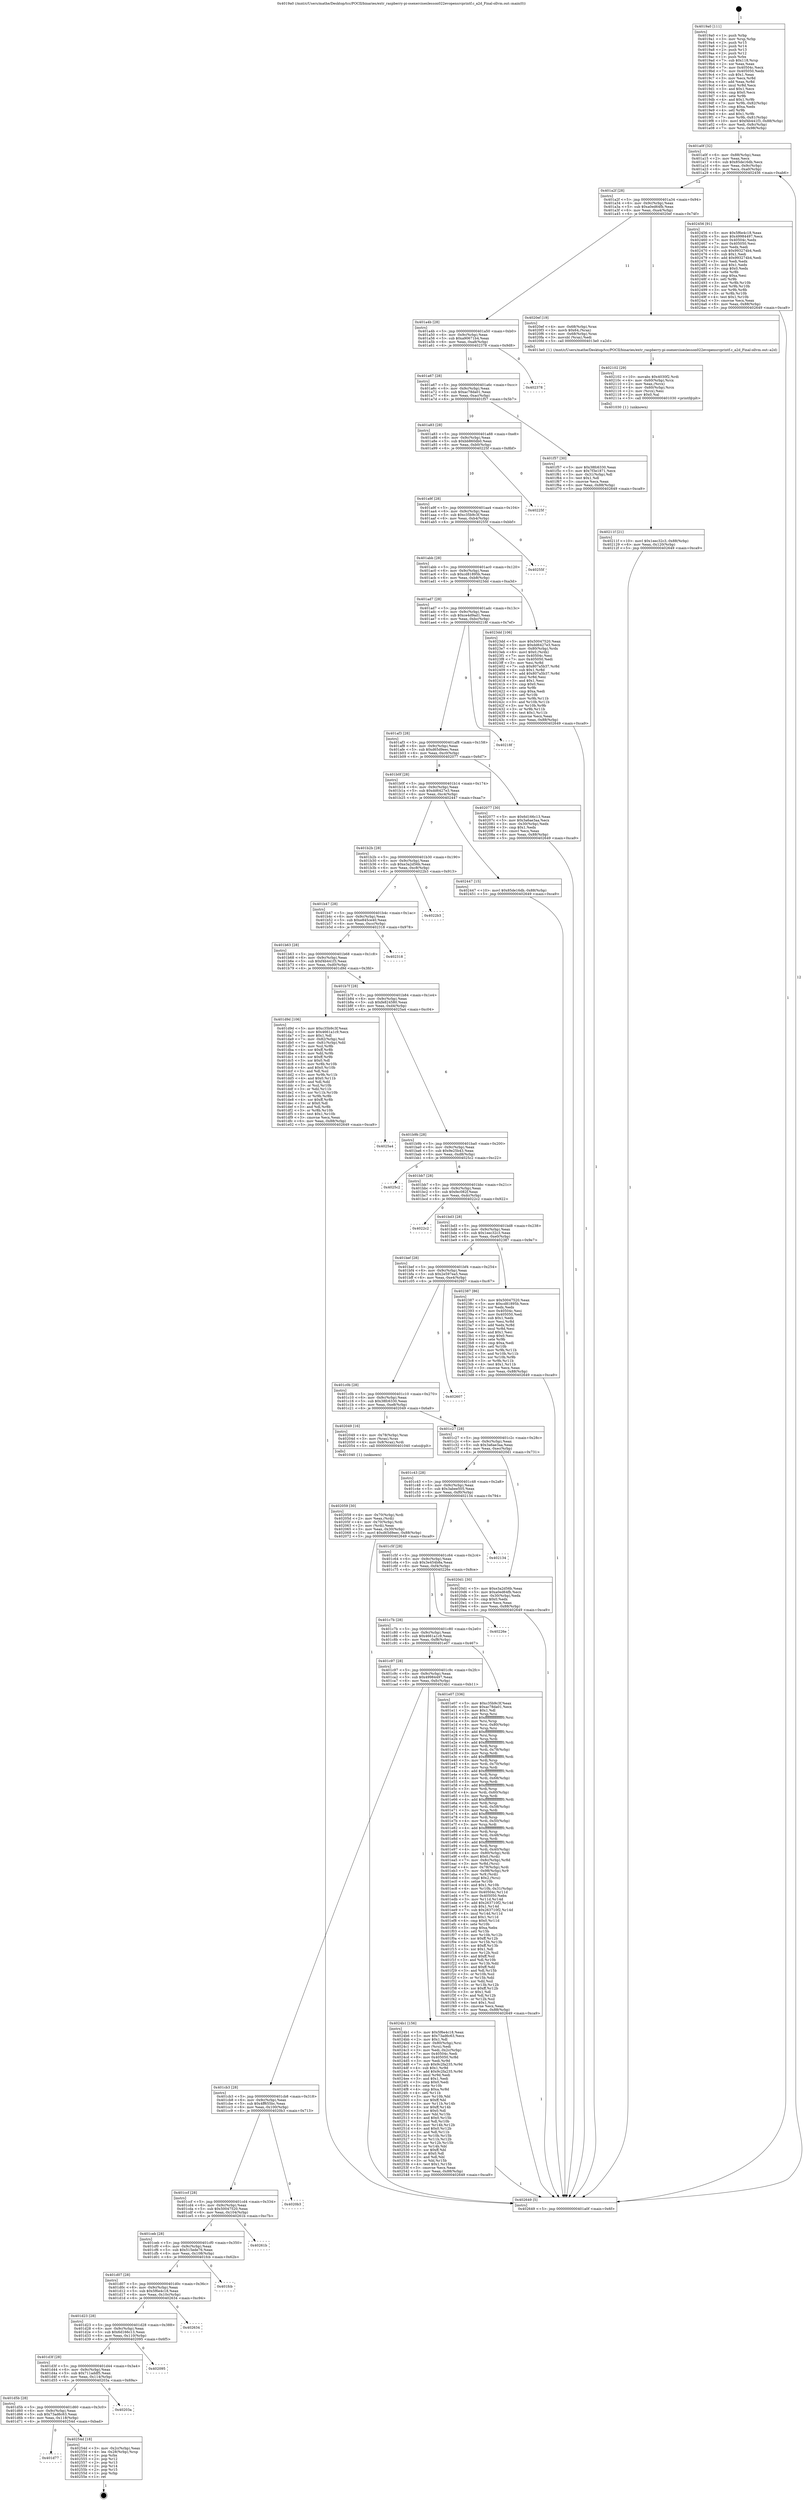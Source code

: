 digraph "0x4019a0" {
  label = "0x4019a0 (/mnt/c/Users/mathe/Desktop/tcc/POCII/binaries/extr_raspberry-pi-osexerciseslesson022evopensrcprintf.c_a2d_Final-ollvm.out::main(0))"
  labelloc = "t"
  node[shape=record]

  Entry [label="",width=0.3,height=0.3,shape=circle,fillcolor=black,style=filled]
  "0x401a0f" [label="{
     0x401a0f [32]\l
     | [instrs]\l
     &nbsp;&nbsp;0x401a0f \<+6\>: mov -0x88(%rbp),%eax\l
     &nbsp;&nbsp;0x401a15 \<+2\>: mov %eax,%ecx\l
     &nbsp;&nbsp;0x401a17 \<+6\>: sub $0x85de16db,%ecx\l
     &nbsp;&nbsp;0x401a1d \<+6\>: mov %eax,-0x9c(%rbp)\l
     &nbsp;&nbsp;0x401a23 \<+6\>: mov %ecx,-0xa0(%rbp)\l
     &nbsp;&nbsp;0x401a29 \<+6\>: je 0000000000402456 \<main+0xab6\>\l
  }"]
  "0x402456" [label="{
     0x402456 [91]\l
     | [instrs]\l
     &nbsp;&nbsp;0x402456 \<+5\>: mov $0x5f6e4c18,%eax\l
     &nbsp;&nbsp;0x40245b \<+5\>: mov $0x49984497,%ecx\l
     &nbsp;&nbsp;0x402460 \<+7\>: mov 0x40504c,%edx\l
     &nbsp;&nbsp;0x402467 \<+7\>: mov 0x405050,%esi\l
     &nbsp;&nbsp;0x40246e \<+2\>: mov %edx,%edi\l
     &nbsp;&nbsp;0x402470 \<+6\>: sub $0x993274b4,%edi\l
     &nbsp;&nbsp;0x402476 \<+3\>: sub $0x1,%edi\l
     &nbsp;&nbsp;0x402479 \<+6\>: add $0x993274b4,%edi\l
     &nbsp;&nbsp;0x40247f \<+3\>: imul %edi,%edx\l
     &nbsp;&nbsp;0x402482 \<+3\>: and $0x1,%edx\l
     &nbsp;&nbsp;0x402485 \<+3\>: cmp $0x0,%edx\l
     &nbsp;&nbsp;0x402488 \<+4\>: sete %r8b\l
     &nbsp;&nbsp;0x40248c \<+3\>: cmp $0xa,%esi\l
     &nbsp;&nbsp;0x40248f \<+4\>: setl %r9b\l
     &nbsp;&nbsp;0x402493 \<+3\>: mov %r8b,%r10b\l
     &nbsp;&nbsp;0x402496 \<+3\>: and %r9b,%r10b\l
     &nbsp;&nbsp;0x402499 \<+3\>: xor %r9b,%r8b\l
     &nbsp;&nbsp;0x40249c \<+3\>: or %r8b,%r10b\l
     &nbsp;&nbsp;0x40249f \<+4\>: test $0x1,%r10b\l
     &nbsp;&nbsp;0x4024a3 \<+3\>: cmovne %ecx,%eax\l
     &nbsp;&nbsp;0x4024a6 \<+6\>: mov %eax,-0x88(%rbp)\l
     &nbsp;&nbsp;0x4024ac \<+5\>: jmp 0000000000402649 \<main+0xca9\>\l
  }"]
  "0x401a2f" [label="{
     0x401a2f [28]\l
     | [instrs]\l
     &nbsp;&nbsp;0x401a2f \<+5\>: jmp 0000000000401a34 \<main+0x94\>\l
     &nbsp;&nbsp;0x401a34 \<+6\>: mov -0x9c(%rbp),%eax\l
     &nbsp;&nbsp;0x401a3a \<+5\>: sub $0xa0ed64fb,%eax\l
     &nbsp;&nbsp;0x401a3f \<+6\>: mov %eax,-0xa4(%rbp)\l
     &nbsp;&nbsp;0x401a45 \<+6\>: je 00000000004020ef \<main+0x74f\>\l
  }"]
  Exit [label="",width=0.3,height=0.3,shape=circle,fillcolor=black,style=filled,peripheries=2]
  "0x4020ef" [label="{
     0x4020ef [19]\l
     | [instrs]\l
     &nbsp;&nbsp;0x4020ef \<+4\>: mov -0x68(%rbp),%rax\l
     &nbsp;&nbsp;0x4020f3 \<+3\>: movb $0x64,(%rax)\l
     &nbsp;&nbsp;0x4020f6 \<+4\>: mov -0x68(%rbp),%rax\l
     &nbsp;&nbsp;0x4020fa \<+3\>: movsbl (%rax),%edi\l
     &nbsp;&nbsp;0x4020fd \<+5\>: call 00000000004013e0 \<a2d\>\l
     | [calls]\l
     &nbsp;&nbsp;0x4013e0 \{1\} (/mnt/c/Users/mathe/Desktop/tcc/POCII/binaries/extr_raspberry-pi-osexerciseslesson022evopensrcprintf.c_a2d_Final-ollvm.out::a2d)\l
  }"]
  "0x401a4b" [label="{
     0x401a4b [28]\l
     | [instrs]\l
     &nbsp;&nbsp;0x401a4b \<+5\>: jmp 0000000000401a50 \<main+0xb0\>\l
     &nbsp;&nbsp;0x401a50 \<+6\>: mov -0x9c(%rbp),%eax\l
     &nbsp;&nbsp;0x401a56 \<+5\>: sub $0xa90671b4,%eax\l
     &nbsp;&nbsp;0x401a5b \<+6\>: mov %eax,-0xa8(%rbp)\l
     &nbsp;&nbsp;0x401a61 \<+6\>: je 0000000000402378 \<main+0x9d8\>\l
  }"]
  "0x401d77" [label="{
     0x401d77\l
  }", style=dashed]
  "0x402378" [label="{
     0x402378\l
  }", style=dashed]
  "0x401a67" [label="{
     0x401a67 [28]\l
     | [instrs]\l
     &nbsp;&nbsp;0x401a67 \<+5\>: jmp 0000000000401a6c \<main+0xcc\>\l
     &nbsp;&nbsp;0x401a6c \<+6\>: mov -0x9c(%rbp),%eax\l
     &nbsp;&nbsp;0x401a72 \<+5\>: sub $0xac78da01,%eax\l
     &nbsp;&nbsp;0x401a77 \<+6\>: mov %eax,-0xac(%rbp)\l
     &nbsp;&nbsp;0x401a7d \<+6\>: je 0000000000401f57 \<main+0x5b7\>\l
  }"]
  "0x40254d" [label="{
     0x40254d [18]\l
     | [instrs]\l
     &nbsp;&nbsp;0x40254d \<+3\>: mov -0x2c(%rbp),%eax\l
     &nbsp;&nbsp;0x402550 \<+4\>: lea -0x28(%rbp),%rsp\l
     &nbsp;&nbsp;0x402554 \<+1\>: pop %rbx\l
     &nbsp;&nbsp;0x402555 \<+2\>: pop %r12\l
     &nbsp;&nbsp;0x402557 \<+2\>: pop %r13\l
     &nbsp;&nbsp;0x402559 \<+2\>: pop %r14\l
     &nbsp;&nbsp;0x40255b \<+2\>: pop %r15\l
     &nbsp;&nbsp;0x40255d \<+1\>: pop %rbp\l
     &nbsp;&nbsp;0x40255e \<+1\>: ret\l
  }"]
  "0x401f57" [label="{
     0x401f57 [30]\l
     | [instrs]\l
     &nbsp;&nbsp;0x401f57 \<+5\>: mov $0x38fc6330,%eax\l
     &nbsp;&nbsp;0x401f5c \<+5\>: mov $0x7f3e1871,%ecx\l
     &nbsp;&nbsp;0x401f61 \<+3\>: mov -0x31(%rbp),%dl\l
     &nbsp;&nbsp;0x401f64 \<+3\>: test $0x1,%dl\l
     &nbsp;&nbsp;0x401f67 \<+3\>: cmovne %ecx,%eax\l
     &nbsp;&nbsp;0x401f6a \<+6\>: mov %eax,-0x88(%rbp)\l
     &nbsp;&nbsp;0x401f70 \<+5\>: jmp 0000000000402649 \<main+0xca9\>\l
  }"]
  "0x401a83" [label="{
     0x401a83 [28]\l
     | [instrs]\l
     &nbsp;&nbsp;0x401a83 \<+5\>: jmp 0000000000401a88 \<main+0xe8\>\l
     &nbsp;&nbsp;0x401a88 \<+6\>: mov -0x9c(%rbp),%eax\l
     &nbsp;&nbsp;0x401a8e \<+5\>: sub $0xbb860db0,%eax\l
     &nbsp;&nbsp;0x401a93 \<+6\>: mov %eax,-0xb0(%rbp)\l
     &nbsp;&nbsp;0x401a99 \<+6\>: je 000000000040225f \<main+0x8bf\>\l
  }"]
  "0x401d5b" [label="{
     0x401d5b [28]\l
     | [instrs]\l
     &nbsp;&nbsp;0x401d5b \<+5\>: jmp 0000000000401d60 \<main+0x3c0\>\l
     &nbsp;&nbsp;0x401d60 \<+6\>: mov -0x9c(%rbp),%eax\l
     &nbsp;&nbsp;0x401d66 \<+5\>: sub $0x73ad6c63,%eax\l
     &nbsp;&nbsp;0x401d6b \<+6\>: mov %eax,-0x118(%rbp)\l
     &nbsp;&nbsp;0x401d71 \<+6\>: je 000000000040254d \<main+0xbad\>\l
  }"]
  "0x40225f" [label="{
     0x40225f\l
  }", style=dashed]
  "0x401a9f" [label="{
     0x401a9f [28]\l
     | [instrs]\l
     &nbsp;&nbsp;0x401a9f \<+5\>: jmp 0000000000401aa4 \<main+0x104\>\l
     &nbsp;&nbsp;0x401aa4 \<+6\>: mov -0x9c(%rbp),%eax\l
     &nbsp;&nbsp;0x401aaa \<+5\>: sub $0xc35b9c3f,%eax\l
     &nbsp;&nbsp;0x401aaf \<+6\>: mov %eax,-0xb4(%rbp)\l
     &nbsp;&nbsp;0x401ab5 \<+6\>: je 000000000040255f \<main+0xbbf\>\l
  }"]
  "0x40203a" [label="{
     0x40203a\l
  }", style=dashed]
  "0x40255f" [label="{
     0x40255f\l
  }", style=dashed]
  "0x401abb" [label="{
     0x401abb [28]\l
     | [instrs]\l
     &nbsp;&nbsp;0x401abb \<+5\>: jmp 0000000000401ac0 \<main+0x120\>\l
     &nbsp;&nbsp;0x401ac0 \<+6\>: mov -0x9c(%rbp),%eax\l
     &nbsp;&nbsp;0x401ac6 \<+5\>: sub $0xcd81895b,%eax\l
     &nbsp;&nbsp;0x401acb \<+6\>: mov %eax,-0xb8(%rbp)\l
     &nbsp;&nbsp;0x401ad1 \<+6\>: je 00000000004023dd \<main+0xa3d\>\l
  }"]
  "0x401d3f" [label="{
     0x401d3f [28]\l
     | [instrs]\l
     &nbsp;&nbsp;0x401d3f \<+5\>: jmp 0000000000401d44 \<main+0x3a4\>\l
     &nbsp;&nbsp;0x401d44 \<+6\>: mov -0x9c(%rbp),%eax\l
     &nbsp;&nbsp;0x401d4a \<+5\>: sub $0x711addf5,%eax\l
     &nbsp;&nbsp;0x401d4f \<+6\>: mov %eax,-0x114(%rbp)\l
     &nbsp;&nbsp;0x401d55 \<+6\>: je 000000000040203a \<main+0x69a\>\l
  }"]
  "0x4023dd" [label="{
     0x4023dd [106]\l
     | [instrs]\l
     &nbsp;&nbsp;0x4023dd \<+5\>: mov $0x50047520,%eax\l
     &nbsp;&nbsp;0x4023e2 \<+5\>: mov $0xdd6427e3,%ecx\l
     &nbsp;&nbsp;0x4023e7 \<+4\>: mov -0x80(%rbp),%rdx\l
     &nbsp;&nbsp;0x4023eb \<+6\>: movl $0x0,(%rdx)\l
     &nbsp;&nbsp;0x4023f1 \<+7\>: mov 0x40504c,%esi\l
     &nbsp;&nbsp;0x4023f8 \<+7\>: mov 0x405050,%edi\l
     &nbsp;&nbsp;0x4023ff \<+3\>: mov %esi,%r8d\l
     &nbsp;&nbsp;0x402402 \<+7\>: sub $0x807a5b37,%r8d\l
     &nbsp;&nbsp;0x402409 \<+4\>: sub $0x1,%r8d\l
     &nbsp;&nbsp;0x40240d \<+7\>: add $0x807a5b37,%r8d\l
     &nbsp;&nbsp;0x402414 \<+4\>: imul %r8d,%esi\l
     &nbsp;&nbsp;0x402418 \<+3\>: and $0x1,%esi\l
     &nbsp;&nbsp;0x40241b \<+3\>: cmp $0x0,%esi\l
     &nbsp;&nbsp;0x40241e \<+4\>: sete %r9b\l
     &nbsp;&nbsp;0x402422 \<+3\>: cmp $0xa,%edi\l
     &nbsp;&nbsp;0x402425 \<+4\>: setl %r10b\l
     &nbsp;&nbsp;0x402429 \<+3\>: mov %r9b,%r11b\l
     &nbsp;&nbsp;0x40242c \<+3\>: and %r10b,%r11b\l
     &nbsp;&nbsp;0x40242f \<+3\>: xor %r10b,%r9b\l
     &nbsp;&nbsp;0x402432 \<+3\>: or %r9b,%r11b\l
     &nbsp;&nbsp;0x402435 \<+4\>: test $0x1,%r11b\l
     &nbsp;&nbsp;0x402439 \<+3\>: cmovne %ecx,%eax\l
     &nbsp;&nbsp;0x40243c \<+6\>: mov %eax,-0x88(%rbp)\l
     &nbsp;&nbsp;0x402442 \<+5\>: jmp 0000000000402649 \<main+0xca9\>\l
  }"]
  "0x401ad7" [label="{
     0x401ad7 [28]\l
     | [instrs]\l
     &nbsp;&nbsp;0x401ad7 \<+5\>: jmp 0000000000401adc \<main+0x13c\>\l
     &nbsp;&nbsp;0x401adc \<+6\>: mov -0x9c(%rbp),%eax\l
     &nbsp;&nbsp;0x401ae2 \<+5\>: sub $0xce4d9ad1,%eax\l
     &nbsp;&nbsp;0x401ae7 \<+6\>: mov %eax,-0xbc(%rbp)\l
     &nbsp;&nbsp;0x401aed \<+6\>: je 000000000040218f \<main+0x7ef\>\l
  }"]
  "0x402095" [label="{
     0x402095\l
  }", style=dashed]
  "0x40218f" [label="{
     0x40218f\l
  }", style=dashed]
  "0x401af3" [label="{
     0x401af3 [28]\l
     | [instrs]\l
     &nbsp;&nbsp;0x401af3 \<+5\>: jmp 0000000000401af8 \<main+0x158\>\l
     &nbsp;&nbsp;0x401af8 \<+6\>: mov -0x9c(%rbp),%eax\l
     &nbsp;&nbsp;0x401afe \<+5\>: sub $0xd65d9eec,%eax\l
     &nbsp;&nbsp;0x401b03 \<+6\>: mov %eax,-0xc0(%rbp)\l
     &nbsp;&nbsp;0x401b09 \<+6\>: je 0000000000402077 \<main+0x6d7\>\l
  }"]
  "0x401d23" [label="{
     0x401d23 [28]\l
     | [instrs]\l
     &nbsp;&nbsp;0x401d23 \<+5\>: jmp 0000000000401d28 \<main+0x388\>\l
     &nbsp;&nbsp;0x401d28 \<+6\>: mov -0x9c(%rbp),%eax\l
     &nbsp;&nbsp;0x401d2e \<+5\>: sub $0x6d166c13,%eax\l
     &nbsp;&nbsp;0x401d33 \<+6\>: mov %eax,-0x110(%rbp)\l
     &nbsp;&nbsp;0x401d39 \<+6\>: je 0000000000402095 \<main+0x6f5\>\l
  }"]
  "0x402077" [label="{
     0x402077 [30]\l
     | [instrs]\l
     &nbsp;&nbsp;0x402077 \<+5\>: mov $0x6d166c13,%eax\l
     &nbsp;&nbsp;0x40207c \<+5\>: mov $0x3a6ae3aa,%ecx\l
     &nbsp;&nbsp;0x402081 \<+3\>: mov -0x30(%rbp),%edx\l
     &nbsp;&nbsp;0x402084 \<+3\>: cmp $0x1,%edx\l
     &nbsp;&nbsp;0x402087 \<+3\>: cmovl %ecx,%eax\l
     &nbsp;&nbsp;0x40208a \<+6\>: mov %eax,-0x88(%rbp)\l
     &nbsp;&nbsp;0x402090 \<+5\>: jmp 0000000000402649 \<main+0xca9\>\l
  }"]
  "0x401b0f" [label="{
     0x401b0f [28]\l
     | [instrs]\l
     &nbsp;&nbsp;0x401b0f \<+5\>: jmp 0000000000401b14 \<main+0x174\>\l
     &nbsp;&nbsp;0x401b14 \<+6\>: mov -0x9c(%rbp),%eax\l
     &nbsp;&nbsp;0x401b1a \<+5\>: sub $0xdd6427e3,%eax\l
     &nbsp;&nbsp;0x401b1f \<+6\>: mov %eax,-0xc4(%rbp)\l
     &nbsp;&nbsp;0x401b25 \<+6\>: je 0000000000402447 \<main+0xaa7\>\l
  }"]
  "0x402634" [label="{
     0x402634\l
  }", style=dashed]
  "0x402447" [label="{
     0x402447 [15]\l
     | [instrs]\l
     &nbsp;&nbsp;0x402447 \<+10\>: movl $0x85de16db,-0x88(%rbp)\l
     &nbsp;&nbsp;0x402451 \<+5\>: jmp 0000000000402649 \<main+0xca9\>\l
  }"]
  "0x401b2b" [label="{
     0x401b2b [28]\l
     | [instrs]\l
     &nbsp;&nbsp;0x401b2b \<+5\>: jmp 0000000000401b30 \<main+0x190\>\l
     &nbsp;&nbsp;0x401b30 \<+6\>: mov -0x9c(%rbp),%eax\l
     &nbsp;&nbsp;0x401b36 \<+5\>: sub $0xe3a2d56b,%eax\l
     &nbsp;&nbsp;0x401b3b \<+6\>: mov %eax,-0xc8(%rbp)\l
     &nbsp;&nbsp;0x401b41 \<+6\>: je 00000000004022b3 \<main+0x913\>\l
  }"]
  "0x401d07" [label="{
     0x401d07 [28]\l
     | [instrs]\l
     &nbsp;&nbsp;0x401d07 \<+5\>: jmp 0000000000401d0c \<main+0x36c\>\l
     &nbsp;&nbsp;0x401d0c \<+6\>: mov -0x9c(%rbp),%eax\l
     &nbsp;&nbsp;0x401d12 \<+5\>: sub $0x5f6e4c18,%eax\l
     &nbsp;&nbsp;0x401d17 \<+6\>: mov %eax,-0x10c(%rbp)\l
     &nbsp;&nbsp;0x401d1d \<+6\>: je 0000000000402634 \<main+0xc94\>\l
  }"]
  "0x4022b3" [label="{
     0x4022b3\l
  }", style=dashed]
  "0x401b47" [label="{
     0x401b47 [28]\l
     | [instrs]\l
     &nbsp;&nbsp;0x401b47 \<+5\>: jmp 0000000000401b4c \<main+0x1ac\>\l
     &nbsp;&nbsp;0x401b4c \<+6\>: mov -0x9c(%rbp),%eax\l
     &nbsp;&nbsp;0x401b52 \<+5\>: sub $0xe845ce40,%eax\l
     &nbsp;&nbsp;0x401b57 \<+6\>: mov %eax,-0xcc(%rbp)\l
     &nbsp;&nbsp;0x401b5d \<+6\>: je 0000000000402318 \<main+0x978\>\l
  }"]
  "0x401fcb" [label="{
     0x401fcb\l
  }", style=dashed]
  "0x402318" [label="{
     0x402318\l
  }", style=dashed]
  "0x401b63" [label="{
     0x401b63 [28]\l
     | [instrs]\l
     &nbsp;&nbsp;0x401b63 \<+5\>: jmp 0000000000401b68 \<main+0x1c8\>\l
     &nbsp;&nbsp;0x401b68 \<+6\>: mov -0x9c(%rbp),%eax\l
     &nbsp;&nbsp;0x401b6e \<+5\>: sub $0xf4b441f3,%eax\l
     &nbsp;&nbsp;0x401b73 \<+6\>: mov %eax,-0xd0(%rbp)\l
     &nbsp;&nbsp;0x401b79 \<+6\>: je 0000000000401d9d \<main+0x3fd\>\l
  }"]
  "0x401ceb" [label="{
     0x401ceb [28]\l
     | [instrs]\l
     &nbsp;&nbsp;0x401ceb \<+5\>: jmp 0000000000401cf0 \<main+0x350\>\l
     &nbsp;&nbsp;0x401cf0 \<+6\>: mov -0x9c(%rbp),%eax\l
     &nbsp;&nbsp;0x401cf6 \<+5\>: sub $0x515ede76,%eax\l
     &nbsp;&nbsp;0x401cfb \<+6\>: mov %eax,-0x108(%rbp)\l
     &nbsp;&nbsp;0x401d01 \<+6\>: je 0000000000401fcb \<main+0x62b\>\l
  }"]
  "0x401d9d" [label="{
     0x401d9d [106]\l
     | [instrs]\l
     &nbsp;&nbsp;0x401d9d \<+5\>: mov $0xc35b9c3f,%eax\l
     &nbsp;&nbsp;0x401da2 \<+5\>: mov $0x4661a1c9,%ecx\l
     &nbsp;&nbsp;0x401da7 \<+2\>: mov $0x1,%dl\l
     &nbsp;&nbsp;0x401da9 \<+7\>: mov -0x82(%rbp),%sil\l
     &nbsp;&nbsp;0x401db0 \<+7\>: mov -0x81(%rbp),%dil\l
     &nbsp;&nbsp;0x401db7 \<+3\>: mov %sil,%r8b\l
     &nbsp;&nbsp;0x401dba \<+4\>: xor $0xff,%r8b\l
     &nbsp;&nbsp;0x401dbe \<+3\>: mov %dil,%r9b\l
     &nbsp;&nbsp;0x401dc1 \<+4\>: xor $0xff,%r9b\l
     &nbsp;&nbsp;0x401dc5 \<+3\>: xor $0x0,%dl\l
     &nbsp;&nbsp;0x401dc8 \<+3\>: mov %r8b,%r10b\l
     &nbsp;&nbsp;0x401dcb \<+4\>: and $0x0,%r10b\l
     &nbsp;&nbsp;0x401dcf \<+3\>: and %dl,%sil\l
     &nbsp;&nbsp;0x401dd2 \<+3\>: mov %r9b,%r11b\l
     &nbsp;&nbsp;0x401dd5 \<+4\>: and $0x0,%r11b\l
     &nbsp;&nbsp;0x401dd9 \<+3\>: and %dl,%dil\l
     &nbsp;&nbsp;0x401ddc \<+3\>: or %sil,%r10b\l
     &nbsp;&nbsp;0x401ddf \<+3\>: or %dil,%r11b\l
     &nbsp;&nbsp;0x401de2 \<+3\>: xor %r11b,%r10b\l
     &nbsp;&nbsp;0x401de5 \<+3\>: or %r9b,%r8b\l
     &nbsp;&nbsp;0x401de8 \<+4\>: xor $0xff,%r8b\l
     &nbsp;&nbsp;0x401dec \<+3\>: or $0x0,%dl\l
     &nbsp;&nbsp;0x401def \<+3\>: and %dl,%r8b\l
     &nbsp;&nbsp;0x401df2 \<+3\>: or %r8b,%r10b\l
     &nbsp;&nbsp;0x401df5 \<+4\>: test $0x1,%r10b\l
     &nbsp;&nbsp;0x401df9 \<+3\>: cmovne %ecx,%eax\l
     &nbsp;&nbsp;0x401dfc \<+6\>: mov %eax,-0x88(%rbp)\l
     &nbsp;&nbsp;0x401e02 \<+5\>: jmp 0000000000402649 \<main+0xca9\>\l
  }"]
  "0x401b7f" [label="{
     0x401b7f [28]\l
     | [instrs]\l
     &nbsp;&nbsp;0x401b7f \<+5\>: jmp 0000000000401b84 \<main+0x1e4\>\l
     &nbsp;&nbsp;0x401b84 \<+6\>: mov -0x9c(%rbp),%eax\l
     &nbsp;&nbsp;0x401b8a \<+5\>: sub $0xfe824580,%eax\l
     &nbsp;&nbsp;0x401b8f \<+6\>: mov %eax,-0xd4(%rbp)\l
     &nbsp;&nbsp;0x401b95 \<+6\>: je 00000000004025a4 \<main+0xc04\>\l
  }"]
  "0x402649" [label="{
     0x402649 [5]\l
     | [instrs]\l
     &nbsp;&nbsp;0x402649 \<+5\>: jmp 0000000000401a0f \<main+0x6f\>\l
  }"]
  "0x4019a0" [label="{
     0x4019a0 [111]\l
     | [instrs]\l
     &nbsp;&nbsp;0x4019a0 \<+1\>: push %rbp\l
     &nbsp;&nbsp;0x4019a1 \<+3\>: mov %rsp,%rbp\l
     &nbsp;&nbsp;0x4019a4 \<+2\>: push %r15\l
     &nbsp;&nbsp;0x4019a6 \<+2\>: push %r14\l
     &nbsp;&nbsp;0x4019a8 \<+2\>: push %r13\l
     &nbsp;&nbsp;0x4019aa \<+2\>: push %r12\l
     &nbsp;&nbsp;0x4019ac \<+1\>: push %rbx\l
     &nbsp;&nbsp;0x4019ad \<+7\>: sub $0x118,%rsp\l
     &nbsp;&nbsp;0x4019b4 \<+2\>: xor %eax,%eax\l
     &nbsp;&nbsp;0x4019b6 \<+7\>: mov 0x40504c,%ecx\l
     &nbsp;&nbsp;0x4019bd \<+7\>: mov 0x405050,%edx\l
     &nbsp;&nbsp;0x4019c4 \<+3\>: sub $0x1,%eax\l
     &nbsp;&nbsp;0x4019c7 \<+3\>: mov %ecx,%r8d\l
     &nbsp;&nbsp;0x4019ca \<+3\>: add %eax,%r8d\l
     &nbsp;&nbsp;0x4019cd \<+4\>: imul %r8d,%ecx\l
     &nbsp;&nbsp;0x4019d1 \<+3\>: and $0x1,%ecx\l
     &nbsp;&nbsp;0x4019d4 \<+3\>: cmp $0x0,%ecx\l
     &nbsp;&nbsp;0x4019d7 \<+4\>: sete %r9b\l
     &nbsp;&nbsp;0x4019db \<+4\>: and $0x1,%r9b\l
     &nbsp;&nbsp;0x4019df \<+7\>: mov %r9b,-0x82(%rbp)\l
     &nbsp;&nbsp;0x4019e6 \<+3\>: cmp $0xa,%edx\l
     &nbsp;&nbsp;0x4019e9 \<+4\>: setl %r9b\l
     &nbsp;&nbsp;0x4019ed \<+4\>: and $0x1,%r9b\l
     &nbsp;&nbsp;0x4019f1 \<+7\>: mov %r9b,-0x81(%rbp)\l
     &nbsp;&nbsp;0x4019f8 \<+10\>: movl $0xf4b441f3,-0x88(%rbp)\l
     &nbsp;&nbsp;0x401a02 \<+6\>: mov %edi,-0x8c(%rbp)\l
     &nbsp;&nbsp;0x401a08 \<+7\>: mov %rsi,-0x98(%rbp)\l
  }"]
  "0x40261b" [label="{
     0x40261b\l
  }", style=dashed]
  "0x4025a4" [label="{
     0x4025a4\l
  }", style=dashed]
  "0x401b9b" [label="{
     0x401b9b [28]\l
     | [instrs]\l
     &nbsp;&nbsp;0x401b9b \<+5\>: jmp 0000000000401ba0 \<main+0x200\>\l
     &nbsp;&nbsp;0x401ba0 \<+6\>: mov -0x9c(%rbp),%eax\l
     &nbsp;&nbsp;0x401ba6 \<+5\>: sub $0x9e25b43,%eax\l
     &nbsp;&nbsp;0x401bab \<+6\>: mov %eax,-0xd8(%rbp)\l
     &nbsp;&nbsp;0x401bb1 \<+6\>: je 00000000004025c2 \<main+0xc22\>\l
  }"]
  "0x401ccf" [label="{
     0x401ccf [28]\l
     | [instrs]\l
     &nbsp;&nbsp;0x401ccf \<+5\>: jmp 0000000000401cd4 \<main+0x334\>\l
     &nbsp;&nbsp;0x401cd4 \<+6\>: mov -0x9c(%rbp),%eax\l
     &nbsp;&nbsp;0x401cda \<+5\>: sub $0x50047520,%eax\l
     &nbsp;&nbsp;0x401cdf \<+6\>: mov %eax,-0x104(%rbp)\l
     &nbsp;&nbsp;0x401ce5 \<+6\>: je 000000000040261b \<main+0xc7b\>\l
  }"]
  "0x4025c2" [label="{
     0x4025c2\l
  }", style=dashed]
  "0x401bb7" [label="{
     0x401bb7 [28]\l
     | [instrs]\l
     &nbsp;&nbsp;0x401bb7 \<+5\>: jmp 0000000000401bbc \<main+0x21c\>\l
     &nbsp;&nbsp;0x401bbc \<+6\>: mov -0x9c(%rbp),%eax\l
     &nbsp;&nbsp;0x401bc2 \<+5\>: sub $0xfec082f,%eax\l
     &nbsp;&nbsp;0x401bc7 \<+6\>: mov %eax,-0xdc(%rbp)\l
     &nbsp;&nbsp;0x401bcd \<+6\>: je 00000000004022c2 \<main+0x922\>\l
  }"]
  "0x4020b3" [label="{
     0x4020b3\l
  }", style=dashed]
  "0x4022c2" [label="{
     0x4022c2\l
  }", style=dashed]
  "0x401bd3" [label="{
     0x401bd3 [28]\l
     | [instrs]\l
     &nbsp;&nbsp;0x401bd3 \<+5\>: jmp 0000000000401bd8 \<main+0x238\>\l
     &nbsp;&nbsp;0x401bd8 \<+6\>: mov -0x9c(%rbp),%eax\l
     &nbsp;&nbsp;0x401bde \<+5\>: sub $0x1eec32c3,%eax\l
     &nbsp;&nbsp;0x401be3 \<+6\>: mov %eax,-0xe0(%rbp)\l
     &nbsp;&nbsp;0x401be9 \<+6\>: je 0000000000402387 \<main+0x9e7\>\l
  }"]
  "0x401cb3" [label="{
     0x401cb3 [28]\l
     | [instrs]\l
     &nbsp;&nbsp;0x401cb3 \<+5\>: jmp 0000000000401cb8 \<main+0x318\>\l
     &nbsp;&nbsp;0x401cb8 \<+6\>: mov -0x9c(%rbp),%eax\l
     &nbsp;&nbsp;0x401cbe \<+5\>: sub $0x4ff655bc,%eax\l
     &nbsp;&nbsp;0x401cc3 \<+6\>: mov %eax,-0x100(%rbp)\l
     &nbsp;&nbsp;0x401cc9 \<+6\>: je 00000000004020b3 \<main+0x713\>\l
  }"]
  "0x402387" [label="{
     0x402387 [86]\l
     | [instrs]\l
     &nbsp;&nbsp;0x402387 \<+5\>: mov $0x50047520,%eax\l
     &nbsp;&nbsp;0x40238c \<+5\>: mov $0xcd81895b,%ecx\l
     &nbsp;&nbsp;0x402391 \<+2\>: xor %edx,%edx\l
     &nbsp;&nbsp;0x402393 \<+7\>: mov 0x40504c,%esi\l
     &nbsp;&nbsp;0x40239a \<+7\>: mov 0x405050,%edi\l
     &nbsp;&nbsp;0x4023a1 \<+3\>: sub $0x1,%edx\l
     &nbsp;&nbsp;0x4023a4 \<+3\>: mov %esi,%r8d\l
     &nbsp;&nbsp;0x4023a7 \<+3\>: add %edx,%r8d\l
     &nbsp;&nbsp;0x4023aa \<+4\>: imul %r8d,%esi\l
     &nbsp;&nbsp;0x4023ae \<+3\>: and $0x1,%esi\l
     &nbsp;&nbsp;0x4023b1 \<+3\>: cmp $0x0,%esi\l
     &nbsp;&nbsp;0x4023b4 \<+4\>: sete %r9b\l
     &nbsp;&nbsp;0x4023b8 \<+3\>: cmp $0xa,%edi\l
     &nbsp;&nbsp;0x4023bb \<+4\>: setl %r10b\l
     &nbsp;&nbsp;0x4023bf \<+3\>: mov %r9b,%r11b\l
     &nbsp;&nbsp;0x4023c2 \<+3\>: and %r10b,%r11b\l
     &nbsp;&nbsp;0x4023c5 \<+3\>: xor %r10b,%r9b\l
     &nbsp;&nbsp;0x4023c8 \<+3\>: or %r9b,%r11b\l
     &nbsp;&nbsp;0x4023cb \<+4\>: test $0x1,%r11b\l
     &nbsp;&nbsp;0x4023cf \<+3\>: cmovne %ecx,%eax\l
     &nbsp;&nbsp;0x4023d2 \<+6\>: mov %eax,-0x88(%rbp)\l
     &nbsp;&nbsp;0x4023d8 \<+5\>: jmp 0000000000402649 \<main+0xca9\>\l
  }"]
  "0x401bef" [label="{
     0x401bef [28]\l
     | [instrs]\l
     &nbsp;&nbsp;0x401bef \<+5\>: jmp 0000000000401bf4 \<main+0x254\>\l
     &nbsp;&nbsp;0x401bf4 \<+6\>: mov -0x9c(%rbp),%eax\l
     &nbsp;&nbsp;0x401bfa \<+5\>: sub $0x2e597ea5,%eax\l
     &nbsp;&nbsp;0x401bff \<+6\>: mov %eax,-0xe4(%rbp)\l
     &nbsp;&nbsp;0x401c05 \<+6\>: je 0000000000402607 \<main+0xc67\>\l
  }"]
  "0x4024b1" [label="{
     0x4024b1 [156]\l
     | [instrs]\l
     &nbsp;&nbsp;0x4024b1 \<+5\>: mov $0x5f6e4c18,%eax\l
     &nbsp;&nbsp;0x4024b6 \<+5\>: mov $0x73ad6c63,%ecx\l
     &nbsp;&nbsp;0x4024bb \<+2\>: mov $0x1,%dl\l
     &nbsp;&nbsp;0x4024bd \<+4\>: mov -0x80(%rbp),%rsi\l
     &nbsp;&nbsp;0x4024c1 \<+2\>: mov (%rsi),%edi\l
     &nbsp;&nbsp;0x4024c3 \<+3\>: mov %edi,-0x2c(%rbp)\l
     &nbsp;&nbsp;0x4024c6 \<+7\>: mov 0x40504c,%edi\l
     &nbsp;&nbsp;0x4024cd \<+8\>: mov 0x405050,%r8d\l
     &nbsp;&nbsp;0x4024d5 \<+3\>: mov %edi,%r9d\l
     &nbsp;&nbsp;0x4024d8 \<+7\>: sub $0x9c2fa235,%r9d\l
     &nbsp;&nbsp;0x4024df \<+4\>: sub $0x1,%r9d\l
     &nbsp;&nbsp;0x4024e3 \<+7\>: add $0x9c2fa235,%r9d\l
     &nbsp;&nbsp;0x4024ea \<+4\>: imul %r9d,%edi\l
     &nbsp;&nbsp;0x4024ee \<+3\>: and $0x1,%edi\l
     &nbsp;&nbsp;0x4024f1 \<+3\>: cmp $0x0,%edi\l
     &nbsp;&nbsp;0x4024f4 \<+4\>: sete %r10b\l
     &nbsp;&nbsp;0x4024f8 \<+4\>: cmp $0xa,%r8d\l
     &nbsp;&nbsp;0x4024fc \<+4\>: setl %r11b\l
     &nbsp;&nbsp;0x402500 \<+3\>: mov %r10b,%bl\l
     &nbsp;&nbsp;0x402503 \<+3\>: xor $0xff,%bl\l
     &nbsp;&nbsp;0x402506 \<+3\>: mov %r11b,%r14b\l
     &nbsp;&nbsp;0x402509 \<+4\>: xor $0xff,%r14b\l
     &nbsp;&nbsp;0x40250d \<+3\>: xor $0x0,%dl\l
     &nbsp;&nbsp;0x402510 \<+3\>: mov %bl,%r15b\l
     &nbsp;&nbsp;0x402513 \<+4\>: and $0x0,%r15b\l
     &nbsp;&nbsp;0x402517 \<+3\>: and %dl,%r10b\l
     &nbsp;&nbsp;0x40251a \<+3\>: mov %r14b,%r12b\l
     &nbsp;&nbsp;0x40251d \<+4\>: and $0x0,%r12b\l
     &nbsp;&nbsp;0x402521 \<+3\>: and %dl,%r11b\l
     &nbsp;&nbsp;0x402524 \<+3\>: or %r10b,%r15b\l
     &nbsp;&nbsp;0x402527 \<+3\>: or %r11b,%r12b\l
     &nbsp;&nbsp;0x40252a \<+3\>: xor %r12b,%r15b\l
     &nbsp;&nbsp;0x40252d \<+3\>: or %r14b,%bl\l
     &nbsp;&nbsp;0x402530 \<+3\>: xor $0xff,%bl\l
     &nbsp;&nbsp;0x402533 \<+3\>: or $0x0,%dl\l
     &nbsp;&nbsp;0x402536 \<+2\>: and %dl,%bl\l
     &nbsp;&nbsp;0x402538 \<+3\>: or %bl,%r15b\l
     &nbsp;&nbsp;0x40253b \<+4\>: test $0x1,%r15b\l
     &nbsp;&nbsp;0x40253f \<+3\>: cmovne %ecx,%eax\l
     &nbsp;&nbsp;0x402542 \<+6\>: mov %eax,-0x88(%rbp)\l
     &nbsp;&nbsp;0x402548 \<+5\>: jmp 0000000000402649 \<main+0xca9\>\l
  }"]
  "0x402607" [label="{
     0x402607\l
  }", style=dashed]
  "0x401c0b" [label="{
     0x401c0b [28]\l
     | [instrs]\l
     &nbsp;&nbsp;0x401c0b \<+5\>: jmp 0000000000401c10 \<main+0x270\>\l
     &nbsp;&nbsp;0x401c10 \<+6\>: mov -0x9c(%rbp),%eax\l
     &nbsp;&nbsp;0x401c16 \<+5\>: sub $0x38fc6330,%eax\l
     &nbsp;&nbsp;0x401c1b \<+6\>: mov %eax,-0xe8(%rbp)\l
     &nbsp;&nbsp;0x401c21 \<+6\>: je 0000000000402049 \<main+0x6a9\>\l
  }"]
  "0x40211f" [label="{
     0x40211f [21]\l
     | [instrs]\l
     &nbsp;&nbsp;0x40211f \<+10\>: movl $0x1eec32c3,-0x88(%rbp)\l
     &nbsp;&nbsp;0x402129 \<+6\>: mov %eax,-0x120(%rbp)\l
     &nbsp;&nbsp;0x40212f \<+5\>: jmp 0000000000402649 \<main+0xca9\>\l
  }"]
  "0x402049" [label="{
     0x402049 [16]\l
     | [instrs]\l
     &nbsp;&nbsp;0x402049 \<+4\>: mov -0x78(%rbp),%rax\l
     &nbsp;&nbsp;0x40204d \<+3\>: mov (%rax),%rax\l
     &nbsp;&nbsp;0x402050 \<+4\>: mov 0x8(%rax),%rdi\l
     &nbsp;&nbsp;0x402054 \<+5\>: call 0000000000401040 \<atoi@plt\>\l
     | [calls]\l
     &nbsp;&nbsp;0x401040 \{1\} (unknown)\l
  }"]
  "0x401c27" [label="{
     0x401c27 [28]\l
     | [instrs]\l
     &nbsp;&nbsp;0x401c27 \<+5\>: jmp 0000000000401c2c \<main+0x28c\>\l
     &nbsp;&nbsp;0x401c2c \<+6\>: mov -0x9c(%rbp),%eax\l
     &nbsp;&nbsp;0x401c32 \<+5\>: sub $0x3a6ae3aa,%eax\l
     &nbsp;&nbsp;0x401c37 \<+6\>: mov %eax,-0xec(%rbp)\l
     &nbsp;&nbsp;0x401c3d \<+6\>: je 00000000004020d1 \<main+0x731\>\l
  }"]
  "0x402102" [label="{
     0x402102 [29]\l
     | [instrs]\l
     &nbsp;&nbsp;0x402102 \<+10\>: movabs $0x4030f2,%rdi\l
     &nbsp;&nbsp;0x40210c \<+4\>: mov -0x60(%rbp),%rcx\l
     &nbsp;&nbsp;0x402110 \<+2\>: mov %eax,(%rcx)\l
     &nbsp;&nbsp;0x402112 \<+4\>: mov -0x60(%rbp),%rcx\l
     &nbsp;&nbsp;0x402116 \<+2\>: mov (%rcx),%esi\l
     &nbsp;&nbsp;0x402118 \<+2\>: mov $0x0,%al\l
     &nbsp;&nbsp;0x40211a \<+5\>: call 0000000000401030 \<printf@plt\>\l
     | [calls]\l
     &nbsp;&nbsp;0x401030 \{1\} (unknown)\l
  }"]
  "0x4020d1" [label="{
     0x4020d1 [30]\l
     | [instrs]\l
     &nbsp;&nbsp;0x4020d1 \<+5\>: mov $0xe3a2d56b,%eax\l
     &nbsp;&nbsp;0x4020d6 \<+5\>: mov $0xa0ed64fb,%ecx\l
     &nbsp;&nbsp;0x4020db \<+3\>: mov -0x30(%rbp),%edx\l
     &nbsp;&nbsp;0x4020de \<+3\>: cmp $0x0,%edx\l
     &nbsp;&nbsp;0x4020e1 \<+3\>: cmove %ecx,%eax\l
     &nbsp;&nbsp;0x4020e4 \<+6\>: mov %eax,-0x88(%rbp)\l
     &nbsp;&nbsp;0x4020ea \<+5\>: jmp 0000000000402649 \<main+0xca9\>\l
  }"]
  "0x401c43" [label="{
     0x401c43 [28]\l
     | [instrs]\l
     &nbsp;&nbsp;0x401c43 \<+5\>: jmp 0000000000401c48 \<main+0x2a8\>\l
     &nbsp;&nbsp;0x401c48 \<+6\>: mov -0x9c(%rbp),%eax\l
     &nbsp;&nbsp;0x401c4e \<+5\>: sub $0x3abee505,%eax\l
     &nbsp;&nbsp;0x401c53 \<+6\>: mov %eax,-0xf0(%rbp)\l
     &nbsp;&nbsp;0x401c59 \<+6\>: je 0000000000402134 \<main+0x794\>\l
  }"]
  "0x402059" [label="{
     0x402059 [30]\l
     | [instrs]\l
     &nbsp;&nbsp;0x402059 \<+4\>: mov -0x70(%rbp),%rdi\l
     &nbsp;&nbsp;0x40205d \<+2\>: mov %eax,(%rdi)\l
     &nbsp;&nbsp;0x40205f \<+4\>: mov -0x70(%rbp),%rdi\l
     &nbsp;&nbsp;0x402063 \<+2\>: mov (%rdi),%eax\l
     &nbsp;&nbsp;0x402065 \<+3\>: mov %eax,-0x30(%rbp)\l
     &nbsp;&nbsp;0x402068 \<+10\>: movl $0xd65d9eec,-0x88(%rbp)\l
     &nbsp;&nbsp;0x402072 \<+5\>: jmp 0000000000402649 \<main+0xca9\>\l
  }"]
  "0x402134" [label="{
     0x402134\l
  }", style=dashed]
  "0x401c5f" [label="{
     0x401c5f [28]\l
     | [instrs]\l
     &nbsp;&nbsp;0x401c5f \<+5\>: jmp 0000000000401c64 \<main+0x2c4\>\l
     &nbsp;&nbsp;0x401c64 \<+6\>: mov -0x9c(%rbp),%eax\l
     &nbsp;&nbsp;0x401c6a \<+5\>: sub $0x3e454b8a,%eax\l
     &nbsp;&nbsp;0x401c6f \<+6\>: mov %eax,-0xf4(%rbp)\l
     &nbsp;&nbsp;0x401c75 \<+6\>: je 000000000040226e \<main+0x8ce\>\l
  }"]
  "0x401c97" [label="{
     0x401c97 [28]\l
     | [instrs]\l
     &nbsp;&nbsp;0x401c97 \<+5\>: jmp 0000000000401c9c \<main+0x2fc\>\l
     &nbsp;&nbsp;0x401c9c \<+6\>: mov -0x9c(%rbp),%eax\l
     &nbsp;&nbsp;0x401ca2 \<+5\>: sub $0x49984497,%eax\l
     &nbsp;&nbsp;0x401ca7 \<+6\>: mov %eax,-0xfc(%rbp)\l
     &nbsp;&nbsp;0x401cad \<+6\>: je 00000000004024b1 \<main+0xb11\>\l
  }"]
  "0x40226e" [label="{
     0x40226e\l
  }", style=dashed]
  "0x401c7b" [label="{
     0x401c7b [28]\l
     | [instrs]\l
     &nbsp;&nbsp;0x401c7b \<+5\>: jmp 0000000000401c80 \<main+0x2e0\>\l
     &nbsp;&nbsp;0x401c80 \<+6\>: mov -0x9c(%rbp),%eax\l
     &nbsp;&nbsp;0x401c86 \<+5\>: sub $0x4661a1c9,%eax\l
     &nbsp;&nbsp;0x401c8b \<+6\>: mov %eax,-0xf8(%rbp)\l
     &nbsp;&nbsp;0x401c91 \<+6\>: je 0000000000401e07 \<main+0x467\>\l
  }"]
  "0x401e07" [label="{
     0x401e07 [336]\l
     | [instrs]\l
     &nbsp;&nbsp;0x401e07 \<+5\>: mov $0xc35b9c3f,%eax\l
     &nbsp;&nbsp;0x401e0c \<+5\>: mov $0xac78da01,%ecx\l
     &nbsp;&nbsp;0x401e11 \<+2\>: mov $0x1,%dl\l
     &nbsp;&nbsp;0x401e13 \<+3\>: mov %rsp,%rsi\l
     &nbsp;&nbsp;0x401e16 \<+4\>: add $0xfffffffffffffff0,%rsi\l
     &nbsp;&nbsp;0x401e1a \<+3\>: mov %rsi,%rsp\l
     &nbsp;&nbsp;0x401e1d \<+4\>: mov %rsi,-0x80(%rbp)\l
     &nbsp;&nbsp;0x401e21 \<+3\>: mov %rsp,%rsi\l
     &nbsp;&nbsp;0x401e24 \<+4\>: add $0xfffffffffffffff0,%rsi\l
     &nbsp;&nbsp;0x401e28 \<+3\>: mov %rsi,%rsp\l
     &nbsp;&nbsp;0x401e2b \<+3\>: mov %rsp,%rdi\l
     &nbsp;&nbsp;0x401e2e \<+4\>: add $0xfffffffffffffff0,%rdi\l
     &nbsp;&nbsp;0x401e32 \<+3\>: mov %rdi,%rsp\l
     &nbsp;&nbsp;0x401e35 \<+4\>: mov %rdi,-0x78(%rbp)\l
     &nbsp;&nbsp;0x401e39 \<+3\>: mov %rsp,%rdi\l
     &nbsp;&nbsp;0x401e3c \<+4\>: add $0xfffffffffffffff0,%rdi\l
     &nbsp;&nbsp;0x401e40 \<+3\>: mov %rdi,%rsp\l
     &nbsp;&nbsp;0x401e43 \<+4\>: mov %rdi,-0x70(%rbp)\l
     &nbsp;&nbsp;0x401e47 \<+3\>: mov %rsp,%rdi\l
     &nbsp;&nbsp;0x401e4a \<+4\>: add $0xfffffffffffffff0,%rdi\l
     &nbsp;&nbsp;0x401e4e \<+3\>: mov %rdi,%rsp\l
     &nbsp;&nbsp;0x401e51 \<+4\>: mov %rdi,-0x68(%rbp)\l
     &nbsp;&nbsp;0x401e55 \<+3\>: mov %rsp,%rdi\l
     &nbsp;&nbsp;0x401e58 \<+4\>: add $0xfffffffffffffff0,%rdi\l
     &nbsp;&nbsp;0x401e5c \<+3\>: mov %rdi,%rsp\l
     &nbsp;&nbsp;0x401e5f \<+4\>: mov %rdi,-0x60(%rbp)\l
     &nbsp;&nbsp;0x401e63 \<+3\>: mov %rsp,%rdi\l
     &nbsp;&nbsp;0x401e66 \<+4\>: add $0xfffffffffffffff0,%rdi\l
     &nbsp;&nbsp;0x401e6a \<+3\>: mov %rdi,%rsp\l
     &nbsp;&nbsp;0x401e6d \<+4\>: mov %rdi,-0x58(%rbp)\l
     &nbsp;&nbsp;0x401e71 \<+3\>: mov %rsp,%rdi\l
     &nbsp;&nbsp;0x401e74 \<+4\>: add $0xfffffffffffffff0,%rdi\l
     &nbsp;&nbsp;0x401e78 \<+3\>: mov %rdi,%rsp\l
     &nbsp;&nbsp;0x401e7b \<+4\>: mov %rdi,-0x50(%rbp)\l
     &nbsp;&nbsp;0x401e7f \<+3\>: mov %rsp,%rdi\l
     &nbsp;&nbsp;0x401e82 \<+4\>: add $0xfffffffffffffff0,%rdi\l
     &nbsp;&nbsp;0x401e86 \<+3\>: mov %rdi,%rsp\l
     &nbsp;&nbsp;0x401e89 \<+4\>: mov %rdi,-0x48(%rbp)\l
     &nbsp;&nbsp;0x401e8d \<+3\>: mov %rsp,%rdi\l
     &nbsp;&nbsp;0x401e90 \<+4\>: add $0xfffffffffffffff0,%rdi\l
     &nbsp;&nbsp;0x401e94 \<+3\>: mov %rdi,%rsp\l
     &nbsp;&nbsp;0x401e97 \<+4\>: mov %rdi,-0x40(%rbp)\l
     &nbsp;&nbsp;0x401e9b \<+4\>: mov -0x80(%rbp),%rdi\l
     &nbsp;&nbsp;0x401e9f \<+6\>: movl $0x0,(%rdi)\l
     &nbsp;&nbsp;0x401ea5 \<+7\>: mov -0x8c(%rbp),%r8d\l
     &nbsp;&nbsp;0x401eac \<+3\>: mov %r8d,(%rsi)\l
     &nbsp;&nbsp;0x401eaf \<+4\>: mov -0x78(%rbp),%rdi\l
     &nbsp;&nbsp;0x401eb3 \<+7\>: mov -0x98(%rbp),%r9\l
     &nbsp;&nbsp;0x401eba \<+3\>: mov %r9,(%rdi)\l
     &nbsp;&nbsp;0x401ebd \<+3\>: cmpl $0x2,(%rsi)\l
     &nbsp;&nbsp;0x401ec0 \<+4\>: setne %r10b\l
     &nbsp;&nbsp;0x401ec4 \<+4\>: and $0x1,%r10b\l
     &nbsp;&nbsp;0x401ec8 \<+4\>: mov %r10b,-0x31(%rbp)\l
     &nbsp;&nbsp;0x401ecc \<+8\>: mov 0x40504c,%r11d\l
     &nbsp;&nbsp;0x401ed4 \<+7\>: mov 0x405050,%ebx\l
     &nbsp;&nbsp;0x401edb \<+3\>: mov %r11d,%r14d\l
     &nbsp;&nbsp;0x401ede \<+7\>: add $0x263710f2,%r14d\l
     &nbsp;&nbsp;0x401ee5 \<+4\>: sub $0x1,%r14d\l
     &nbsp;&nbsp;0x401ee9 \<+7\>: sub $0x263710f2,%r14d\l
     &nbsp;&nbsp;0x401ef0 \<+4\>: imul %r14d,%r11d\l
     &nbsp;&nbsp;0x401ef4 \<+4\>: and $0x1,%r11d\l
     &nbsp;&nbsp;0x401ef8 \<+4\>: cmp $0x0,%r11d\l
     &nbsp;&nbsp;0x401efc \<+4\>: sete %r10b\l
     &nbsp;&nbsp;0x401f00 \<+3\>: cmp $0xa,%ebx\l
     &nbsp;&nbsp;0x401f03 \<+4\>: setl %r15b\l
     &nbsp;&nbsp;0x401f07 \<+3\>: mov %r10b,%r12b\l
     &nbsp;&nbsp;0x401f0a \<+4\>: xor $0xff,%r12b\l
     &nbsp;&nbsp;0x401f0e \<+3\>: mov %r15b,%r13b\l
     &nbsp;&nbsp;0x401f11 \<+4\>: xor $0xff,%r13b\l
     &nbsp;&nbsp;0x401f15 \<+3\>: xor $0x1,%dl\l
     &nbsp;&nbsp;0x401f18 \<+3\>: mov %r12b,%sil\l
     &nbsp;&nbsp;0x401f1b \<+4\>: and $0xff,%sil\l
     &nbsp;&nbsp;0x401f1f \<+3\>: and %dl,%r10b\l
     &nbsp;&nbsp;0x401f22 \<+3\>: mov %r13b,%dil\l
     &nbsp;&nbsp;0x401f25 \<+4\>: and $0xff,%dil\l
     &nbsp;&nbsp;0x401f29 \<+3\>: and %dl,%r15b\l
     &nbsp;&nbsp;0x401f2c \<+3\>: or %r10b,%sil\l
     &nbsp;&nbsp;0x401f2f \<+3\>: or %r15b,%dil\l
     &nbsp;&nbsp;0x401f32 \<+3\>: xor %dil,%sil\l
     &nbsp;&nbsp;0x401f35 \<+3\>: or %r13b,%r12b\l
     &nbsp;&nbsp;0x401f38 \<+4\>: xor $0xff,%r12b\l
     &nbsp;&nbsp;0x401f3c \<+3\>: or $0x1,%dl\l
     &nbsp;&nbsp;0x401f3f \<+3\>: and %dl,%r12b\l
     &nbsp;&nbsp;0x401f42 \<+3\>: or %r12b,%sil\l
     &nbsp;&nbsp;0x401f45 \<+4\>: test $0x1,%sil\l
     &nbsp;&nbsp;0x401f49 \<+3\>: cmovne %ecx,%eax\l
     &nbsp;&nbsp;0x401f4c \<+6\>: mov %eax,-0x88(%rbp)\l
     &nbsp;&nbsp;0x401f52 \<+5\>: jmp 0000000000402649 \<main+0xca9\>\l
  }"]
  Entry -> "0x4019a0" [label=" 1"]
  "0x401a0f" -> "0x402456" [label=" 1"]
  "0x401a0f" -> "0x401a2f" [label=" 12"]
  "0x40254d" -> Exit [label=" 1"]
  "0x401a2f" -> "0x4020ef" [label=" 1"]
  "0x401a2f" -> "0x401a4b" [label=" 11"]
  "0x401d5b" -> "0x401d77" [label=" 0"]
  "0x401a4b" -> "0x402378" [label=" 0"]
  "0x401a4b" -> "0x401a67" [label=" 11"]
  "0x401d5b" -> "0x40254d" [label=" 1"]
  "0x401a67" -> "0x401f57" [label=" 1"]
  "0x401a67" -> "0x401a83" [label=" 10"]
  "0x401d3f" -> "0x401d5b" [label=" 1"]
  "0x401a83" -> "0x40225f" [label=" 0"]
  "0x401a83" -> "0x401a9f" [label=" 10"]
  "0x401d3f" -> "0x40203a" [label=" 0"]
  "0x401a9f" -> "0x40255f" [label=" 0"]
  "0x401a9f" -> "0x401abb" [label=" 10"]
  "0x401d23" -> "0x401d3f" [label=" 1"]
  "0x401abb" -> "0x4023dd" [label=" 1"]
  "0x401abb" -> "0x401ad7" [label=" 9"]
  "0x401d23" -> "0x402095" [label=" 0"]
  "0x401ad7" -> "0x40218f" [label=" 0"]
  "0x401ad7" -> "0x401af3" [label=" 9"]
  "0x401d07" -> "0x401d23" [label=" 1"]
  "0x401af3" -> "0x402077" [label=" 1"]
  "0x401af3" -> "0x401b0f" [label=" 8"]
  "0x401d07" -> "0x402634" [label=" 0"]
  "0x401b0f" -> "0x402447" [label=" 1"]
  "0x401b0f" -> "0x401b2b" [label=" 7"]
  "0x401ceb" -> "0x401d07" [label=" 1"]
  "0x401b2b" -> "0x4022b3" [label=" 0"]
  "0x401b2b" -> "0x401b47" [label=" 7"]
  "0x401ceb" -> "0x401fcb" [label=" 0"]
  "0x401b47" -> "0x402318" [label=" 0"]
  "0x401b47" -> "0x401b63" [label=" 7"]
  "0x401ccf" -> "0x401ceb" [label=" 1"]
  "0x401b63" -> "0x401d9d" [label=" 1"]
  "0x401b63" -> "0x401b7f" [label=" 6"]
  "0x401d9d" -> "0x402649" [label=" 1"]
  "0x4019a0" -> "0x401a0f" [label=" 1"]
  "0x402649" -> "0x401a0f" [label=" 12"]
  "0x401ccf" -> "0x40261b" [label=" 0"]
  "0x401b7f" -> "0x4025a4" [label=" 0"]
  "0x401b7f" -> "0x401b9b" [label=" 6"]
  "0x401cb3" -> "0x401ccf" [label=" 1"]
  "0x401b9b" -> "0x4025c2" [label=" 0"]
  "0x401b9b" -> "0x401bb7" [label=" 6"]
  "0x401cb3" -> "0x4020b3" [label=" 0"]
  "0x401bb7" -> "0x4022c2" [label=" 0"]
  "0x401bb7" -> "0x401bd3" [label=" 6"]
  "0x4024b1" -> "0x402649" [label=" 1"]
  "0x401bd3" -> "0x402387" [label=" 1"]
  "0x401bd3" -> "0x401bef" [label=" 5"]
  "0x401c97" -> "0x401cb3" [label=" 1"]
  "0x401bef" -> "0x402607" [label=" 0"]
  "0x401bef" -> "0x401c0b" [label=" 5"]
  "0x401c97" -> "0x4024b1" [label=" 1"]
  "0x401c0b" -> "0x402049" [label=" 1"]
  "0x401c0b" -> "0x401c27" [label=" 4"]
  "0x402456" -> "0x402649" [label=" 1"]
  "0x401c27" -> "0x4020d1" [label=" 1"]
  "0x401c27" -> "0x401c43" [label=" 3"]
  "0x402447" -> "0x402649" [label=" 1"]
  "0x401c43" -> "0x402134" [label=" 0"]
  "0x401c43" -> "0x401c5f" [label=" 3"]
  "0x4023dd" -> "0x402649" [label=" 1"]
  "0x401c5f" -> "0x40226e" [label=" 0"]
  "0x401c5f" -> "0x401c7b" [label=" 3"]
  "0x40211f" -> "0x402649" [label=" 1"]
  "0x401c7b" -> "0x401e07" [label=" 1"]
  "0x401c7b" -> "0x401c97" [label=" 2"]
  "0x402387" -> "0x402649" [label=" 1"]
  "0x401e07" -> "0x402649" [label=" 1"]
  "0x401f57" -> "0x402649" [label=" 1"]
  "0x402049" -> "0x402059" [label=" 1"]
  "0x402059" -> "0x402649" [label=" 1"]
  "0x402077" -> "0x402649" [label=" 1"]
  "0x4020d1" -> "0x402649" [label=" 1"]
  "0x4020ef" -> "0x402102" [label=" 1"]
  "0x402102" -> "0x40211f" [label=" 1"]
}

